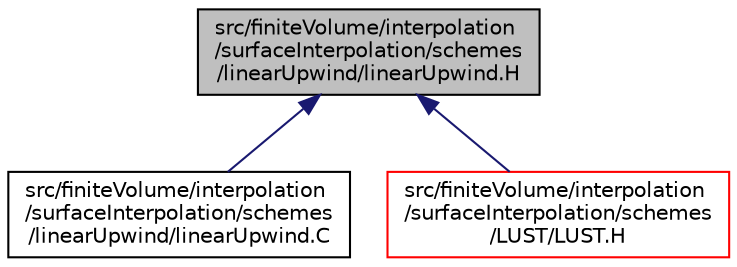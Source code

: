digraph "src/finiteVolume/interpolation/surfaceInterpolation/schemes/linearUpwind/linearUpwind.H"
{
  bgcolor="transparent";
  edge [fontname="Helvetica",fontsize="10",labelfontname="Helvetica",labelfontsize="10"];
  node [fontname="Helvetica",fontsize="10",shape=record];
  Node1 [label="src/finiteVolume/interpolation\l/surfaceInterpolation/schemes\l/linearUpwind/linearUpwind.H",height=0.2,width=0.4,color="black", fillcolor="grey75", style="filled" fontcolor="black"];
  Node1 -> Node2 [dir="back",color="midnightblue",fontsize="10",style="solid",fontname="Helvetica"];
  Node2 [label="src/finiteVolume/interpolation\l/surfaceInterpolation/schemes\l/linearUpwind/linearUpwind.C",height=0.2,width=0.4,color="black",URL="$linearUpwind_8C.html"];
  Node1 -> Node3 [dir="back",color="midnightblue",fontsize="10",style="solid",fontname="Helvetica"];
  Node3 [label="src/finiteVolume/interpolation\l/surfaceInterpolation/schemes\l/LUST/LUST.H",height=0.2,width=0.4,color="red",URL="$LUST_8H.html"];
}
